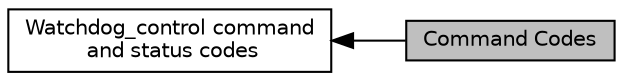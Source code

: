 digraph "Command Codes"
{
  edge [fontname="Helvetica",fontsize="10",labelfontname="Helvetica",labelfontsize="10"];
  node [fontname="Helvetica",fontsize="10",shape=record];
  rankdir=LR;
  Node0 [label="Command Codes",height=0.2,width=0.4,color="black", fillcolor="grey75", style="filled", fontcolor="black"];
  Node1 [label="Watchdog_control command\l and status codes",height=0.2,width=0.4,color="black", fillcolor="white", style="filled",URL="$group___watchdog___c_o_n_t_r_o_l.html"];
  Node1->Node0 [shape=plaintext, dir="back", style="solid"];
}
